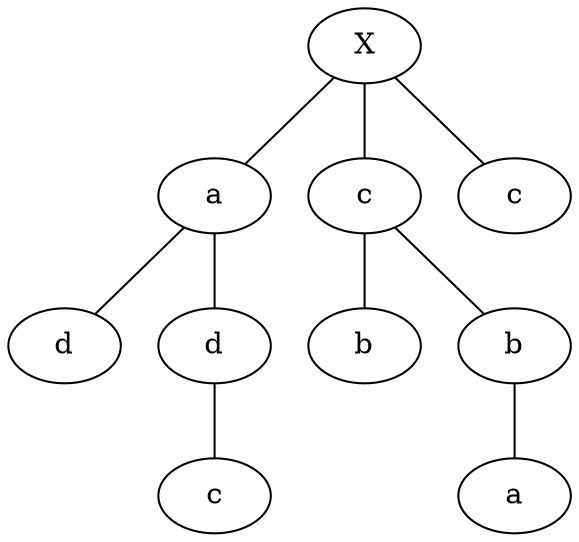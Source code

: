 strict graph G {
  1 [ label="a" ];
  2 [ label="b" ];
  3 [ label="c" ];
  4 [ label="d" ];
  5 [ label="b" ];
  6 [ label="d" ];
  7 [ label="a" ];
  8 [ label="c" ];
  0 [ label="c" ];
  9 [ label="X" ];
  5 -- 1;
  6 -- 3;
  8 -- 5;
  7 -- 6;
  8 -- 2;
  7 -- 4;
  9 -- 0;
  9 -- 7;
  9 -- 8;
}

